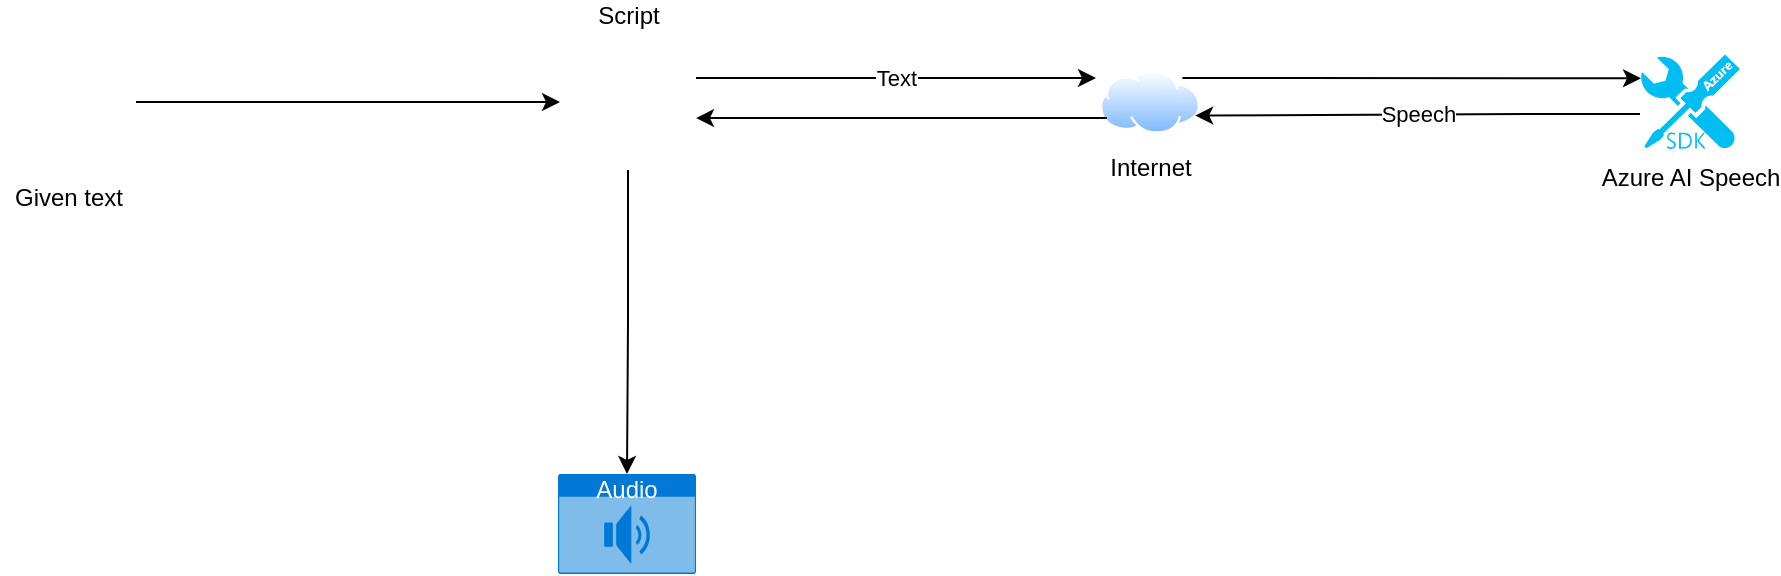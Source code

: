 <mxfile version="24.4.4" type="device">
  <diagram name="Page-1" id="WeB1aeBndufpOewrs9iX">
    <mxGraphModel dx="1434" dy="738" grid="1" gridSize="10" guides="1" tooltips="1" connect="1" arrows="1" fold="1" page="1" pageScale="1" pageWidth="1169" pageHeight="1654" math="0" shadow="0">
      <root>
        <mxCell id="0" />
        <mxCell id="1" parent="0" />
        <mxCell id="Z1-cuGSPNxy46G31O-on-10" style="edgeStyle=orthogonalEdgeStyle;rounded=0;orthogonalLoop=1;jettySize=auto;html=1;entryX=0;entryY=0.5;entryDx=0;entryDy=0;" edge="1" parent="1" source="Z1-cuGSPNxy46G31O-on-1" target="Z1-cuGSPNxy46G31O-on-2">
          <mxGeometry relative="1" as="geometry" />
        </mxCell>
        <mxCell id="Z1-cuGSPNxy46G31O-on-1" value="Given text" style="shape=image;html=1;verticalAlign=top;verticalLabelPosition=bottom;labelBackgroundColor=#ffffff;imageAspect=0;aspect=fixed;image=https://cdn0.iconfinder.com/data/icons/filesco/128/4.png" vertex="1" parent="1">
          <mxGeometry x="100" y="310" width="68" height="68" as="geometry" />
        </mxCell>
        <mxCell id="Z1-cuGSPNxy46G31O-on-3" value="Internet" style="image;aspect=fixed;perimeter=ellipsePerimeter;html=1;align=center;shadow=0;dashed=0;spacingTop=3;image=img/lib/active_directory/internet_cloud.svg;" vertex="1" parent="1">
          <mxGeometry x="650" y="328.25" width="50" height="31.5" as="geometry" />
        </mxCell>
        <mxCell id="Z1-cuGSPNxy46G31O-on-14" value="Speech" style="edgeStyle=orthogonalEdgeStyle;rounded=0;orthogonalLoop=1;jettySize=auto;html=1;entryX=1;entryY=0.75;entryDx=0;entryDy=0;" edge="1" parent="1" source="Z1-cuGSPNxy46G31O-on-4" target="Z1-cuGSPNxy46G31O-on-3">
          <mxGeometry relative="1" as="geometry">
            <Array as="points">
              <mxPoint x="870" y="350" />
              <mxPoint x="870" y="350" />
            </Array>
          </mxGeometry>
        </mxCell>
        <mxCell id="Z1-cuGSPNxy46G31O-on-4" value="Azure AI Speech" style="verticalLabelPosition=bottom;html=1;verticalAlign=top;align=center;strokeColor=none;fillColor=#00BEF2;shape=mxgraph.azure.azure_sdk;" vertex="1" parent="1">
          <mxGeometry x="920" y="320.25" width="50" height="47.5" as="geometry" />
        </mxCell>
        <mxCell id="Z1-cuGSPNxy46G31O-on-5" value="Audio" style="html=1;whiteSpace=wrap;strokeColor=none;fillColor=#0079D6;labelPosition=center;verticalLabelPosition=middle;verticalAlign=top;align=center;fontSize=12;outlineConnect=0;spacingTop=-6;fontColor=#FFFFFF;sketch=0;shape=mxgraph.sitemap.audio;" vertex="1" parent="1">
          <mxGeometry x="379" y="530" width="69" height="50" as="geometry" />
        </mxCell>
        <mxCell id="Z1-cuGSPNxy46G31O-on-11" style="edgeStyle=orthogonalEdgeStyle;rounded=0;orthogonalLoop=1;jettySize=auto;html=1;entryX=0.5;entryY=0;entryDx=0;entryDy=0;entryPerimeter=0;verticalAlign=bottom;labelPosition=center;verticalLabelPosition=top;align=center;" edge="1" parent="1" source="Z1-cuGSPNxy46G31O-on-2" target="Z1-cuGSPNxy46G31O-on-5">
          <mxGeometry relative="1" as="geometry" />
        </mxCell>
        <mxCell id="Z1-cuGSPNxy46G31O-on-12" value="Text" style="edgeStyle=orthogonalEdgeStyle;rounded=0;orthogonalLoop=1;jettySize=auto;html=1;entryX=-0.04;entryY=0.119;entryDx=0;entryDy=0;entryPerimeter=0;" edge="1" parent="1" source="Z1-cuGSPNxy46G31O-on-2" target="Z1-cuGSPNxy46G31O-on-3">
          <mxGeometry relative="1" as="geometry">
            <Array as="points">
              <mxPoint x="500" y="332" />
              <mxPoint x="500" y="332" />
            </Array>
          </mxGeometry>
        </mxCell>
        <mxCell id="Z1-cuGSPNxy46G31O-on-13" style="edgeStyle=orthogonalEdgeStyle;rounded=0;orthogonalLoop=1;jettySize=auto;html=1;entryX=0.01;entryY=0.25;entryDx=0;entryDy=0;entryPerimeter=0;" edge="1" parent="1" source="Z1-cuGSPNxy46G31O-on-3" target="Z1-cuGSPNxy46G31O-on-4">
          <mxGeometry relative="1" as="geometry">
            <Array as="points">
              <mxPoint x="750" y="332" />
              <mxPoint x="750" y="332" />
            </Array>
          </mxGeometry>
        </mxCell>
        <mxCell id="Z1-cuGSPNxy46G31O-on-15" style="edgeStyle=orthogonalEdgeStyle;rounded=0;orthogonalLoop=1;jettySize=auto;html=1;entryX=1;entryY=0.618;entryDx=0;entryDy=0;entryPerimeter=0;" edge="1" parent="1" source="Z1-cuGSPNxy46G31O-on-3" target="Z1-cuGSPNxy46G31O-on-2">
          <mxGeometry relative="1" as="geometry">
            <Array as="points">
              <mxPoint x="590" y="352" />
              <mxPoint x="590" y="352" />
            </Array>
          </mxGeometry>
        </mxCell>
        <mxCell id="Z1-cuGSPNxy46G31O-on-2" value="Script" style="shape=image;html=1;verticalAlign=bottom;verticalLabelPosition=top;labelBackgroundColor=#ffffff;imageAspect=0;aspect=fixed;image=https://cdn0.iconfinder.com/data/icons/icocentre-free-icons/152/f-code-c-sharp_128-128.png;labelPosition=center;align=center;" vertex="1" parent="1">
          <mxGeometry x="380" y="310" width="68" height="68" as="geometry" />
        </mxCell>
      </root>
    </mxGraphModel>
  </diagram>
</mxfile>
